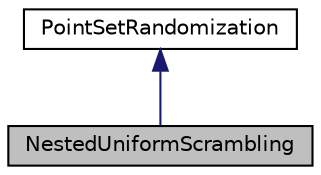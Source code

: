 digraph "NestedUniformScrambling"
{
 // INTERACTIVE_SVG=YES
  bgcolor="transparent";
  edge [fontname="Helvetica",fontsize="10",labelfontname="Helvetica",labelfontsize="10"];
  node [fontname="Helvetica",fontsize="10",shape=record];
  Node2 [label="NestedUniformScrambling",height=0.2,width=0.4,color="black", fillcolor="grey75", style="filled", fontcolor="black"];
  Node3 -> Node2 [dir="back",color="midnightblue",fontsize="10",style="solid",fontname="Helvetica"];
  Node3 [label="PointSetRandomization",height=0.2,width=0.4,color="black",URL="$interfaceumontreal_1_1ssj_1_1hups_1_1PointSetRandomization.html",tooltip="This interface is used to randomize a umontreal.ssj.hups.PointSet. "];
}
